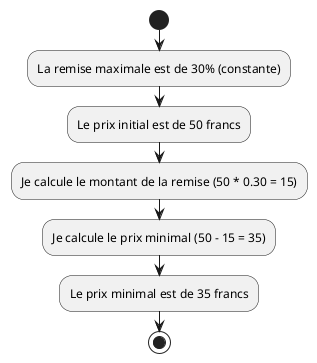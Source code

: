 @startuml
start
:La remise maximale est de 30% (constante);
:Le prix initial est de 50 francs;
:Je calcule le montant de la remise (50 * 0.30 = 15);
:Je calcule le prix minimal (50 - 15 = 35);
:Le prix minimal est de 35 francs;
stop
@enduml
